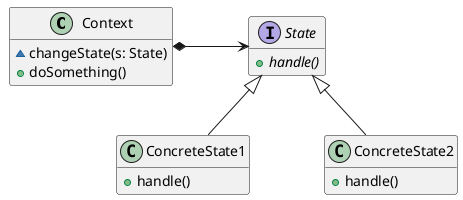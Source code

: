 @startuml

skinparam nodesep 75
skinparam ranksep 50
hide empty members

class Context {
  ~ changeState(s: State)
  + doSomething()
}

interface State {
  + {abstract} handle()
}

Context *-> State

class ConcreteState1 {
  + handle()
}

class ConcreteState2 {
  + handle()
}

State <|-- ConcreteState1
State <|-- ConcreteState2

@enduml
